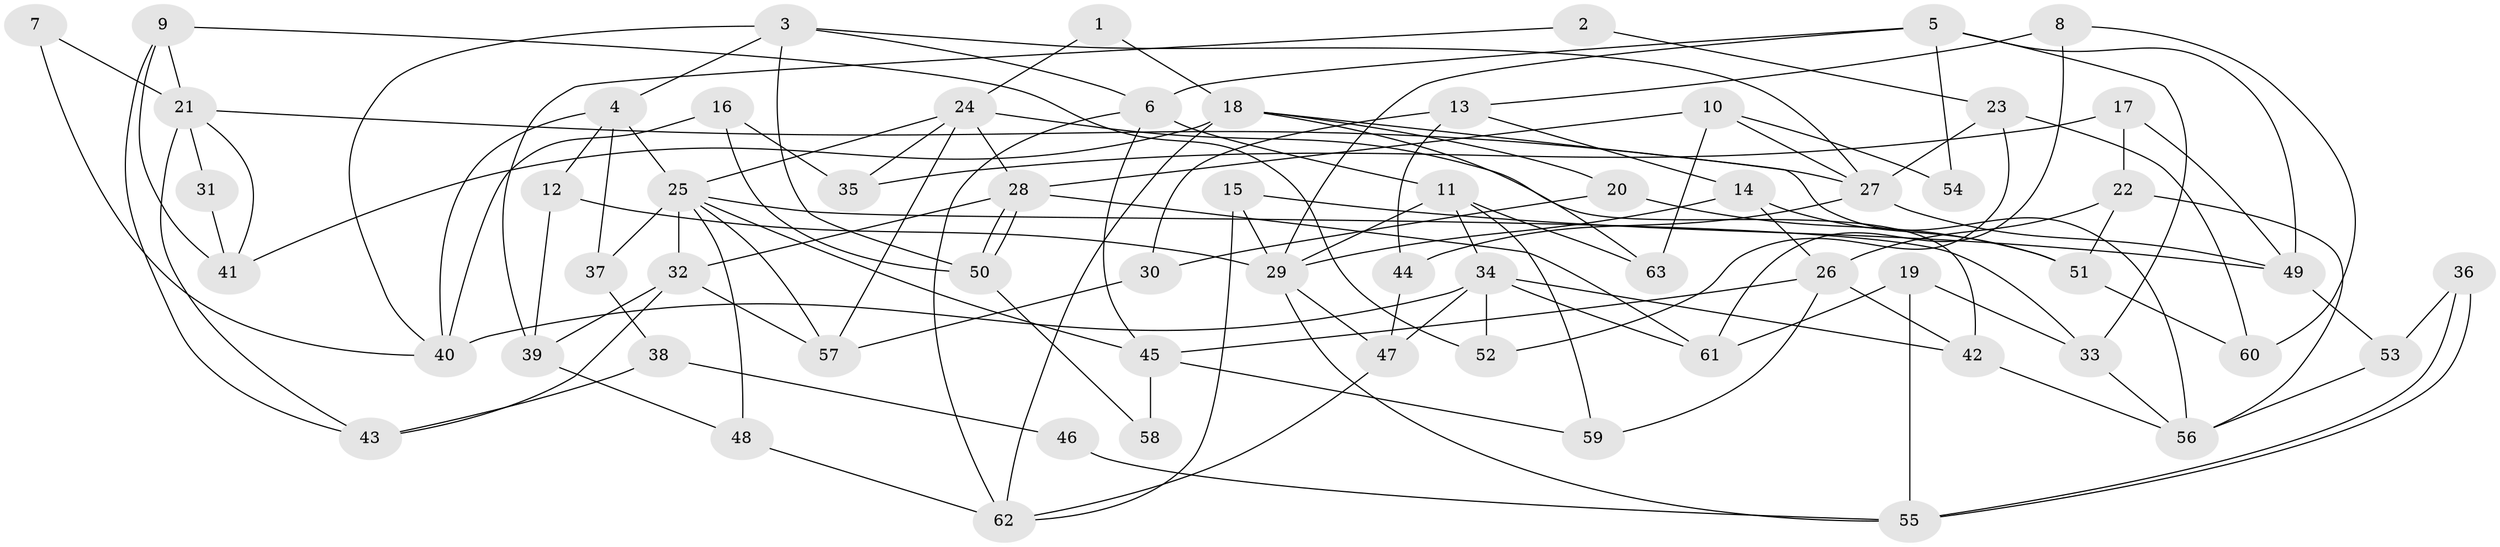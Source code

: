 // coarse degree distribution, {2: 0.1282051282051282, 7: 0.10256410256410256, 5: 0.15384615384615385, 4: 0.2564102564102564, 8: 0.07692307692307693, 3: 0.15384615384615385, 9: 0.05128205128205128, 6: 0.07692307692307693}
// Generated by graph-tools (version 1.1) at 2025/42/03/06/25 10:42:00]
// undirected, 63 vertices, 126 edges
graph export_dot {
graph [start="1"]
  node [color=gray90,style=filled];
  1;
  2;
  3;
  4;
  5;
  6;
  7;
  8;
  9;
  10;
  11;
  12;
  13;
  14;
  15;
  16;
  17;
  18;
  19;
  20;
  21;
  22;
  23;
  24;
  25;
  26;
  27;
  28;
  29;
  30;
  31;
  32;
  33;
  34;
  35;
  36;
  37;
  38;
  39;
  40;
  41;
  42;
  43;
  44;
  45;
  46;
  47;
  48;
  49;
  50;
  51;
  52;
  53;
  54;
  55;
  56;
  57;
  58;
  59;
  60;
  61;
  62;
  63;
  1 -- 24;
  1 -- 18;
  2 -- 23;
  2 -- 39;
  3 -- 6;
  3 -- 4;
  3 -- 27;
  3 -- 40;
  3 -- 50;
  4 -- 12;
  4 -- 40;
  4 -- 25;
  4 -- 37;
  5 -- 33;
  5 -- 6;
  5 -- 29;
  5 -- 49;
  5 -- 54;
  6 -- 62;
  6 -- 11;
  6 -- 45;
  7 -- 21;
  7 -- 40;
  8 -- 60;
  8 -- 61;
  8 -- 13;
  9 -- 43;
  9 -- 21;
  9 -- 41;
  9 -- 52;
  10 -- 27;
  10 -- 28;
  10 -- 54;
  10 -- 63;
  11 -- 29;
  11 -- 34;
  11 -- 59;
  11 -- 63;
  12 -- 29;
  12 -- 39;
  13 -- 44;
  13 -- 14;
  13 -- 30;
  14 -- 26;
  14 -- 29;
  14 -- 51;
  15 -- 49;
  15 -- 29;
  15 -- 62;
  16 -- 50;
  16 -- 40;
  16 -- 35;
  17 -- 22;
  17 -- 35;
  17 -- 49;
  18 -- 63;
  18 -- 62;
  18 -- 20;
  18 -- 41;
  18 -- 56;
  19 -- 33;
  19 -- 55;
  19 -- 61;
  20 -- 30;
  20 -- 51;
  21 -- 27;
  21 -- 41;
  21 -- 31;
  21 -- 43;
  22 -- 26;
  22 -- 51;
  22 -- 56;
  23 -- 52;
  23 -- 27;
  23 -- 60;
  24 -- 28;
  24 -- 25;
  24 -- 35;
  24 -- 42;
  24 -- 57;
  25 -- 45;
  25 -- 32;
  25 -- 33;
  25 -- 37;
  25 -- 48;
  25 -- 57;
  26 -- 45;
  26 -- 42;
  26 -- 59;
  27 -- 49;
  27 -- 44;
  28 -- 50;
  28 -- 50;
  28 -- 32;
  28 -- 61;
  29 -- 47;
  29 -- 55;
  30 -- 57;
  31 -- 41;
  32 -- 57;
  32 -- 39;
  32 -- 43;
  33 -- 56;
  34 -- 42;
  34 -- 61;
  34 -- 40;
  34 -- 47;
  34 -- 52;
  36 -- 55;
  36 -- 55;
  36 -- 53;
  37 -- 38;
  38 -- 43;
  38 -- 46;
  39 -- 48;
  42 -- 56;
  44 -- 47;
  45 -- 59;
  45 -- 58;
  46 -- 55;
  47 -- 62;
  48 -- 62;
  49 -- 53;
  50 -- 58;
  51 -- 60;
  53 -- 56;
}

